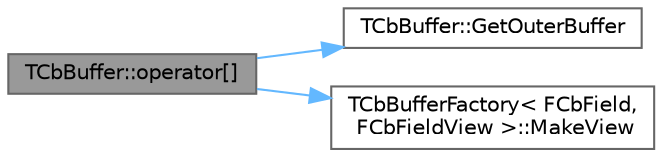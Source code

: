 digraph "TCbBuffer::operator[]"
{
 // INTERACTIVE_SVG=YES
 // LATEX_PDF_SIZE
  bgcolor="transparent";
  edge [fontname=Helvetica,fontsize=10,labelfontname=Helvetica,labelfontsize=10];
  node [fontname=Helvetica,fontsize=10,shape=box,height=0.2,width=0.4];
  rankdir="LR";
  Node1 [id="Node000001",label="TCbBuffer::operator[]",height=0.2,width=0.4,color="gray40", fillcolor="grey60", style="filled", fontcolor="black",tooltip="Find a field of an object by case-sensitive name comparison, otherwise a field with no value."];
  Node1 -> Node2 [id="edge1_Node000001_Node000002",color="steelblue1",style="solid",tooltip=" "];
  Node2 [id="Node000002",label="TCbBuffer::GetOuterBuffer",height=0.2,width=0.4,color="grey40", fillcolor="white", style="filled",URL="$d6/d0b/classTCbBuffer.html#a505c401f77909a1abbfcb587ec1ad146",tooltip="Returns the outer buffer (if any) that contains this value."];
  Node1 -> Node3 [id="edge2_Node000001_Node000003",color="steelblue1",style="solid",tooltip=" "];
  Node3 [id="Node000003",label="TCbBufferFactory\< FCbField,\l FCbFieldView \>::MakeView",height=0.2,width=0.4,color="grey40", fillcolor="white", style="filled",URL="$da/d47/classTCbBufferFactory.html#a545de5ef290c9bc277e796c983fee07e",tooltip=" "];
}
